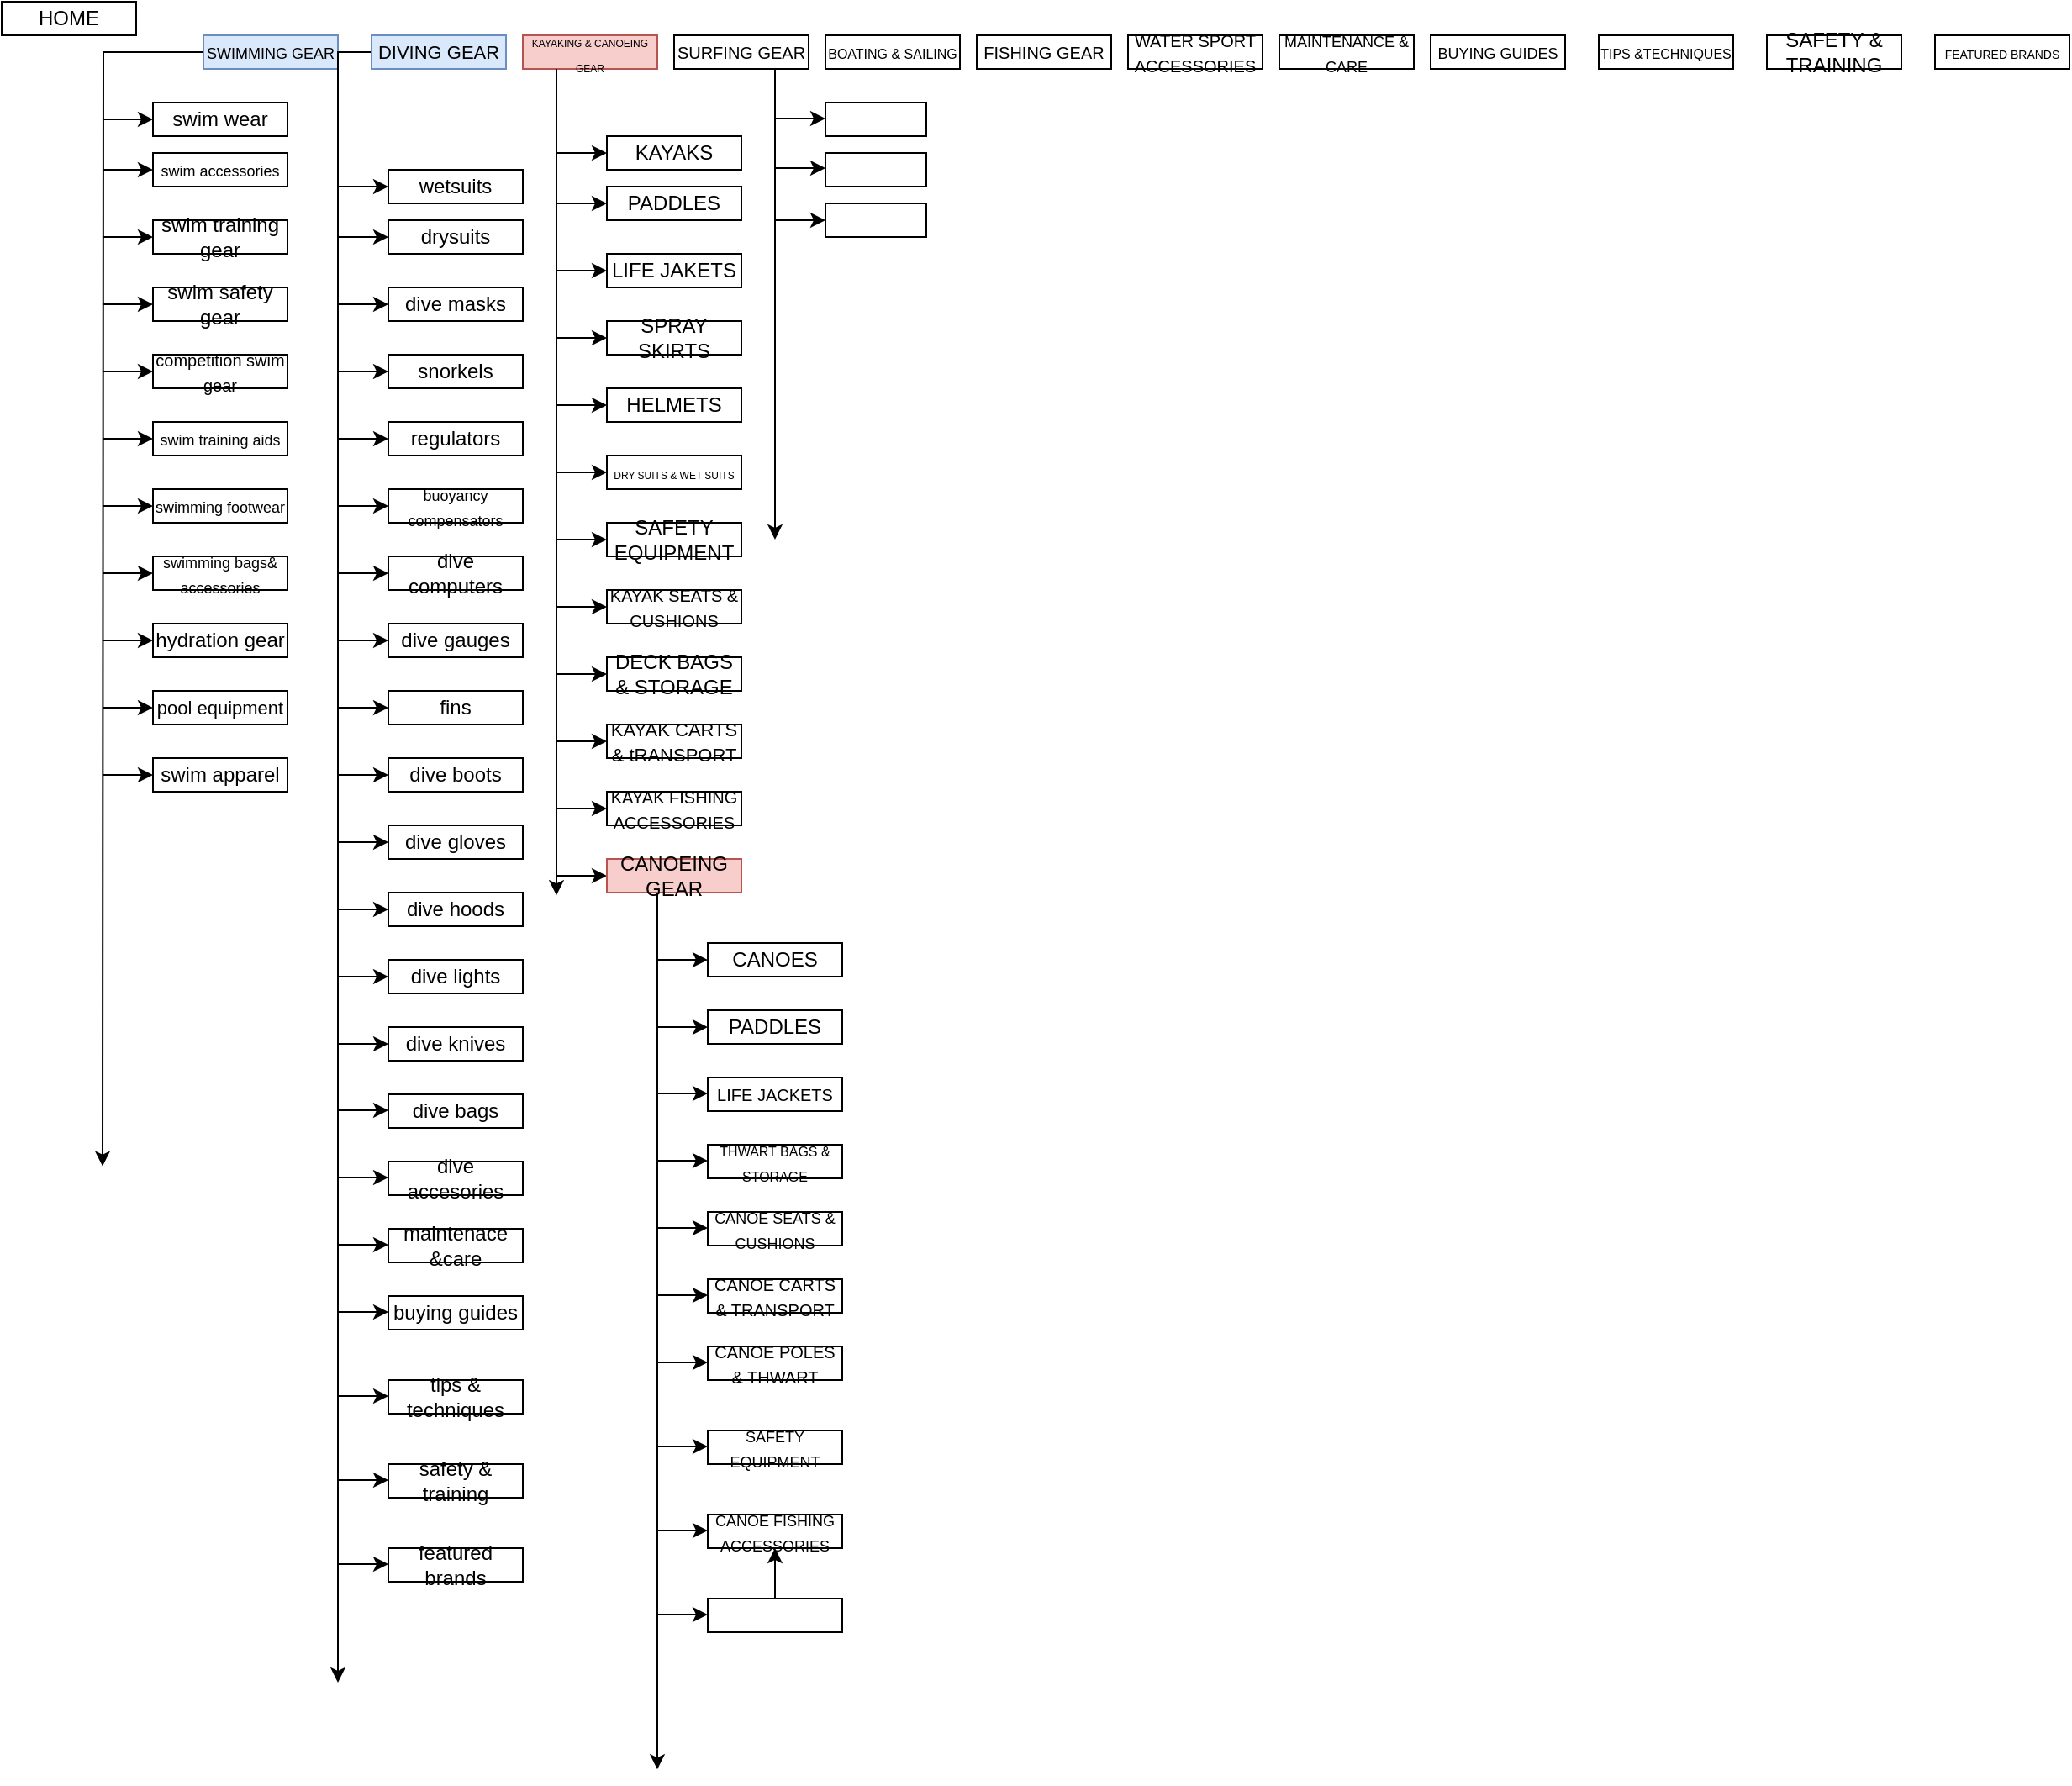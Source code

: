 <mxfile version="21.7.5" type="github">
  <diagram id="C5RBs43oDa-KdzZeNtuy" name="Page-1">
    <mxGraphModel dx="1050" dy="542" grid="1" gridSize="10" guides="1" tooltips="1" connect="1" arrows="1" fold="1" page="1" pageScale="1" pageWidth="827" pageHeight="1169" math="0" shadow="0">
      <root>
        <mxCell id="WIyWlLk6GJQsqaUBKTNV-0" />
        <mxCell id="WIyWlLk6GJQsqaUBKTNV-1" parent="WIyWlLk6GJQsqaUBKTNV-0" />
        <mxCell id="9mdw5v8eH_0LLjEjA2_W-0" value="HOME" style="rounded=0;whiteSpace=wrap;html=1;" parent="WIyWlLk6GJQsqaUBKTNV-1" vertex="1">
          <mxGeometry y="20" width="80" height="20" as="geometry" />
        </mxCell>
        <mxCell id="9mdw5v8eH_0LLjEjA2_W-18" style="edgeStyle=orthogonalEdgeStyle;rounded=0;orthogonalLoop=1;jettySize=auto;html=1;" parent="WIyWlLk6GJQsqaUBKTNV-1" source="9mdw5v8eH_0LLjEjA2_W-2" edge="1">
          <mxGeometry relative="1" as="geometry">
            <mxPoint x="60" y="712.8" as="targetPoint" />
          </mxGeometry>
        </mxCell>
        <mxCell id="9mdw5v8eH_0LLjEjA2_W-2" value="&lt;font style=&quot;font-size: 9px;&quot;&gt;SWIMMING GEAR&lt;/font&gt;" style="rounded=0;whiteSpace=wrap;html=1;fillColor=#dae8fc;strokeColor=#6c8ebf;" parent="WIyWlLk6GJQsqaUBKTNV-1" vertex="1">
          <mxGeometry x="120" y="40" width="80" height="20" as="geometry" />
        </mxCell>
        <mxCell id="9mdw5v8eH_0LLjEjA2_W-53" style="edgeStyle=orthogonalEdgeStyle;rounded=0;orthogonalLoop=1;jettySize=auto;html=1;" parent="WIyWlLk6GJQsqaUBKTNV-1" source="9mdw5v8eH_0LLjEjA2_W-3" edge="1">
          <mxGeometry relative="1" as="geometry">
            <mxPoint x="200" y="1020" as="targetPoint" />
          </mxGeometry>
        </mxCell>
        <mxCell id="9mdw5v8eH_0LLjEjA2_W-3" value="&lt;font style=&quot;font-size: 11px;&quot;&gt;DIVING GEAR&lt;/font&gt;" style="rounded=0;whiteSpace=wrap;html=1;fillColor=#dae8fc;strokeColor=#6c8ebf;" parent="WIyWlLk6GJQsqaUBKTNV-1" vertex="1">
          <mxGeometry x="220" y="40" width="80" height="20" as="geometry" />
        </mxCell>
        <mxCell id="9mdw5v8eH_0LLjEjA2_W-4" value="&lt;font style=&quot;font-size: 6px;&quot;&gt;KAYAKING &amp;amp; CANOEING GEAR&lt;/font&gt;" style="rounded=0;whiteSpace=wrap;html=1;fillColor=#f8cecc;strokeColor=#b85450;" parent="WIyWlLk6GJQsqaUBKTNV-1" vertex="1">
          <mxGeometry x="310" y="40" width="80" height="20" as="geometry" />
        </mxCell>
        <mxCell id="9mdw5v8eH_0LLjEjA2_W-5" value="&lt;font style=&quot;font-size: 10px;&quot;&gt;SURFING GEAR&lt;/font&gt;" style="rounded=0;whiteSpace=wrap;html=1;" parent="WIyWlLk6GJQsqaUBKTNV-1" vertex="1">
          <mxGeometry x="400" y="40" width="80" height="20" as="geometry" />
        </mxCell>
        <mxCell id="9mdw5v8eH_0LLjEjA2_W-6" value="" style="rounded=0;whiteSpace=wrap;html=1;movable=0;resizable=0;rotatable=0;deletable=0;editable=0;locked=1;connectable=0;" parent="WIyWlLk6GJQsqaUBKTNV-1" vertex="1">
          <mxGeometry x="410" y="50" width="80" as="geometry" />
        </mxCell>
        <mxCell id="9mdw5v8eH_0LLjEjA2_W-7" value="" style="rounded=0;whiteSpace=wrap;html=1;" parent="WIyWlLk6GJQsqaUBKTNV-1" vertex="1">
          <mxGeometry x="420" y="60" width="80" as="geometry" />
        </mxCell>
        <mxCell id="9mdw5v8eH_0LLjEjA2_W-8" value="" style="rounded=0;whiteSpace=wrap;html=1;" parent="WIyWlLk6GJQsqaUBKTNV-1" vertex="1">
          <mxGeometry x="490" y="60" width="10" as="geometry" />
        </mxCell>
        <mxCell id="9mdw5v8eH_0LLjEjA2_W-9" value="&lt;font style=&quot;font-size: 8px;&quot;&gt;BOATING &amp;amp; SAILING&lt;/font&gt;" style="rounded=0;whiteSpace=wrap;html=1;" parent="WIyWlLk6GJQsqaUBKTNV-1" vertex="1">
          <mxGeometry x="490" y="40" width="80" height="20" as="geometry" />
        </mxCell>
        <mxCell id="9mdw5v8eH_0LLjEjA2_W-10" value="&lt;font style=&quot;font-size: 10px;&quot;&gt;FISHING GEAR&lt;/font&gt;" style="rounded=0;whiteSpace=wrap;html=1;" parent="WIyWlLk6GJQsqaUBKTNV-1" vertex="1">
          <mxGeometry x="580" y="40" width="80" height="20" as="geometry" />
        </mxCell>
        <mxCell id="9mdw5v8eH_0LLjEjA2_W-11" value="&lt;font style=&quot;font-size: 10px;&quot;&gt;WATER SPORT ACCESSORIES&lt;/font&gt;" style="rounded=0;whiteSpace=wrap;html=1;" parent="WIyWlLk6GJQsqaUBKTNV-1" vertex="1">
          <mxGeometry x="670" y="40" width="80" height="20" as="geometry" />
        </mxCell>
        <mxCell id="9mdw5v8eH_0LLjEjA2_W-12" value="&lt;font style=&quot;font-size: 9px;&quot;&gt;MAINTENANCE &amp;amp; CARE&lt;/font&gt;" style="rounded=0;whiteSpace=wrap;html=1;" parent="WIyWlLk6GJQsqaUBKTNV-1" vertex="1">
          <mxGeometry x="760" y="40" width="80" height="20" as="geometry" />
        </mxCell>
        <mxCell id="9mdw5v8eH_0LLjEjA2_W-13" value="&lt;font style=&quot;font-size: 9px;&quot;&gt;BUYING GUIDES&lt;/font&gt;" style="rounded=0;whiteSpace=wrap;html=1;" parent="WIyWlLk6GJQsqaUBKTNV-1" vertex="1">
          <mxGeometry x="850" y="40" width="80" height="20" as="geometry" />
        </mxCell>
        <mxCell id="9mdw5v8eH_0LLjEjA2_W-14" value="&lt;font style=&quot;font-size: 8px;&quot;&gt;TIPS &amp;amp;TECHNIQUES&lt;/font&gt;" style="rounded=0;whiteSpace=wrap;html=1;" parent="WIyWlLk6GJQsqaUBKTNV-1" vertex="1">
          <mxGeometry x="950" y="40" width="80" height="20" as="geometry" />
        </mxCell>
        <mxCell id="9mdw5v8eH_0LLjEjA2_W-15" value="SAFETY &amp;amp; TRAINING" style="rounded=0;whiteSpace=wrap;html=1;" parent="WIyWlLk6GJQsqaUBKTNV-1" vertex="1">
          <mxGeometry x="1050" y="40" width="80" height="20" as="geometry" />
        </mxCell>
        <mxCell id="9mdw5v8eH_0LLjEjA2_W-17" value="&lt;font style=&quot;font-size: 7px;&quot;&gt;FEATURED BRANDS&lt;/font&gt;" style="rounded=0;whiteSpace=wrap;html=1;" parent="WIyWlLk6GJQsqaUBKTNV-1" vertex="1">
          <mxGeometry x="1150" y="40" width="80" height="20" as="geometry" />
        </mxCell>
        <mxCell id="9mdw5v8eH_0LLjEjA2_W-19" value="" style="endArrow=classic;html=1;rounded=0;" parent="WIyWlLk6GJQsqaUBKTNV-1" edge="1">
          <mxGeometry width="50" height="50" relative="1" as="geometry">
            <mxPoint x="60" y="90" as="sourcePoint" />
            <mxPoint x="90" y="90" as="targetPoint" />
          </mxGeometry>
        </mxCell>
        <mxCell id="9mdw5v8eH_0LLjEjA2_W-20" value="" style="endArrow=classic;html=1;rounded=0;" parent="WIyWlLk6GJQsqaUBKTNV-1" edge="1">
          <mxGeometry width="50" height="50" relative="1" as="geometry">
            <mxPoint x="60" y="120" as="sourcePoint" />
            <mxPoint x="90" y="120" as="targetPoint" />
          </mxGeometry>
        </mxCell>
        <mxCell id="9mdw5v8eH_0LLjEjA2_W-21" value="" style="endArrow=classic;html=1;rounded=0;" parent="WIyWlLk6GJQsqaUBKTNV-1" edge="1">
          <mxGeometry width="50" height="50" relative="1" as="geometry">
            <mxPoint x="60" y="200" as="sourcePoint" />
            <mxPoint x="90" y="200" as="targetPoint" />
          </mxGeometry>
        </mxCell>
        <mxCell id="9mdw5v8eH_0LLjEjA2_W-22" value="" style="endArrow=classic;html=1;rounded=0;" parent="WIyWlLk6GJQsqaUBKTNV-1" edge="1">
          <mxGeometry width="50" height="50" relative="1" as="geometry">
            <mxPoint x="60" y="240" as="sourcePoint" />
            <mxPoint x="90" y="240" as="targetPoint" />
          </mxGeometry>
        </mxCell>
        <mxCell id="9mdw5v8eH_0LLjEjA2_W-23" value="" style="endArrow=classic;html=1;rounded=0;" parent="WIyWlLk6GJQsqaUBKTNV-1" edge="1">
          <mxGeometry width="50" height="50" relative="1" as="geometry">
            <mxPoint x="60" y="160" as="sourcePoint" />
            <mxPoint x="90" y="160" as="targetPoint" />
          </mxGeometry>
        </mxCell>
        <mxCell id="9mdw5v8eH_0LLjEjA2_W-25" value="" style="endArrow=classic;html=1;rounded=0;" parent="WIyWlLk6GJQsqaUBKTNV-1" edge="1">
          <mxGeometry width="50" height="50" relative="1" as="geometry">
            <mxPoint x="60" y="280" as="sourcePoint" />
            <mxPoint x="90" y="280" as="targetPoint" />
          </mxGeometry>
        </mxCell>
        <mxCell id="9mdw5v8eH_0LLjEjA2_W-26" value="" style="endArrow=classic;html=1;rounded=0;" parent="WIyWlLk6GJQsqaUBKTNV-1" edge="1">
          <mxGeometry width="50" height="50" relative="1" as="geometry">
            <mxPoint x="60" y="400" as="sourcePoint" />
            <mxPoint x="90" y="400" as="targetPoint" />
          </mxGeometry>
        </mxCell>
        <mxCell id="9mdw5v8eH_0LLjEjA2_W-27" value="" style="endArrow=classic;html=1;rounded=0;" parent="WIyWlLk6GJQsqaUBKTNV-1" edge="1">
          <mxGeometry width="50" height="50" relative="1" as="geometry">
            <mxPoint x="60" y="360" as="sourcePoint" />
            <mxPoint x="90" y="360" as="targetPoint" />
          </mxGeometry>
        </mxCell>
        <mxCell id="9mdw5v8eH_0LLjEjA2_W-28" value="" style="endArrow=classic;html=1;rounded=0;" parent="WIyWlLk6GJQsqaUBKTNV-1" edge="1">
          <mxGeometry width="50" height="50" relative="1" as="geometry">
            <mxPoint x="60" y="320" as="sourcePoint" />
            <mxPoint x="90" y="320" as="targetPoint" />
          </mxGeometry>
        </mxCell>
        <mxCell id="9mdw5v8eH_0LLjEjA2_W-29" value="" style="endArrow=classic;html=1;rounded=0;" parent="WIyWlLk6GJQsqaUBKTNV-1" edge="1">
          <mxGeometry width="50" height="50" relative="1" as="geometry">
            <mxPoint x="60" y="440" as="sourcePoint" />
            <mxPoint x="90" y="440" as="targetPoint" />
          </mxGeometry>
        </mxCell>
        <mxCell id="9mdw5v8eH_0LLjEjA2_W-30" value="" style="endArrow=classic;html=1;rounded=0;" parent="WIyWlLk6GJQsqaUBKTNV-1" edge="1">
          <mxGeometry width="50" height="50" relative="1" as="geometry">
            <mxPoint x="60" y="480" as="sourcePoint" />
            <mxPoint x="90" y="480" as="targetPoint" />
          </mxGeometry>
        </mxCell>
        <mxCell id="9mdw5v8eH_0LLjEjA2_W-31" value="swim wear" style="rounded=0;whiteSpace=wrap;html=1;" parent="WIyWlLk6GJQsqaUBKTNV-1" vertex="1">
          <mxGeometry x="90" y="80" width="80" height="20" as="geometry" />
        </mxCell>
        <mxCell id="9mdw5v8eH_0LLjEjA2_W-34" value="&lt;font style=&quot;font-size: 9px;&quot;&gt;swim accessories&lt;/font&gt;" style="rounded=0;whiteSpace=wrap;html=1;" parent="WIyWlLk6GJQsqaUBKTNV-1" vertex="1">
          <mxGeometry x="90" y="110" width="80" height="20" as="geometry" />
        </mxCell>
        <mxCell id="9mdw5v8eH_0LLjEjA2_W-35" value="swim training gear" style="rounded=0;whiteSpace=wrap;html=1;" parent="WIyWlLk6GJQsqaUBKTNV-1" vertex="1">
          <mxGeometry x="90" y="150" width="80" height="20" as="geometry" />
        </mxCell>
        <mxCell id="9mdw5v8eH_0LLjEjA2_W-36" value="swim safety gear" style="rounded=0;whiteSpace=wrap;html=1;" parent="WIyWlLk6GJQsqaUBKTNV-1" vertex="1">
          <mxGeometry x="90" y="190" width="80" height="20" as="geometry" />
        </mxCell>
        <mxCell id="9mdw5v8eH_0LLjEjA2_W-37" value="&lt;font style=&quot;font-size: 10px;&quot;&gt;competition swim gear&lt;/font&gt;" style="rounded=0;whiteSpace=wrap;html=1;" parent="WIyWlLk6GJQsqaUBKTNV-1" vertex="1">
          <mxGeometry x="90" y="230" width="80" height="20" as="geometry" />
        </mxCell>
        <mxCell id="9mdw5v8eH_0LLjEjA2_W-38" value="&lt;font style=&quot;font-size: 9px;&quot;&gt;swim training aids&lt;/font&gt;" style="rounded=0;whiteSpace=wrap;html=1;" parent="WIyWlLk6GJQsqaUBKTNV-1" vertex="1">
          <mxGeometry x="90" y="270" width="80" height="20" as="geometry" />
        </mxCell>
        <mxCell id="9mdw5v8eH_0LLjEjA2_W-39" value="&lt;font style=&quot;font-size: 9px;&quot;&gt;swimming footwear&lt;/font&gt;" style="rounded=0;whiteSpace=wrap;html=1;" parent="WIyWlLk6GJQsqaUBKTNV-1" vertex="1">
          <mxGeometry x="90" y="310" width="80" height="20" as="geometry" />
        </mxCell>
        <mxCell id="9mdw5v8eH_0LLjEjA2_W-40" value="&lt;font style=&quot;font-size: 9px;&quot;&gt;swimming bags&amp;amp; accessories&lt;/font&gt;" style="rounded=0;whiteSpace=wrap;html=1;" parent="WIyWlLk6GJQsqaUBKTNV-1" vertex="1">
          <mxGeometry x="90" y="350" width="80" height="20" as="geometry" />
        </mxCell>
        <mxCell id="9mdw5v8eH_0LLjEjA2_W-41" value="hydration gear" style="rounded=0;whiteSpace=wrap;html=1;" parent="WIyWlLk6GJQsqaUBKTNV-1" vertex="1">
          <mxGeometry x="90" y="390" width="80" height="20" as="geometry" />
        </mxCell>
        <mxCell id="9mdw5v8eH_0LLjEjA2_W-43" value="&lt;font style=&quot;font-size: 11px;&quot;&gt;pool equipment&lt;/font&gt;" style="rounded=0;whiteSpace=wrap;html=1;" parent="WIyWlLk6GJQsqaUBKTNV-1" vertex="1">
          <mxGeometry x="90" y="430" width="80" height="20" as="geometry" />
        </mxCell>
        <mxCell id="9mdw5v8eH_0LLjEjA2_W-44" value="swim apparel" style="rounded=0;whiteSpace=wrap;html=1;" parent="WIyWlLk6GJQsqaUBKTNV-1" vertex="1">
          <mxGeometry x="90" y="470" width="80" height="20" as="geometry" />
        </mxCell>
        <mxCell id="9mdw5v8eH_0LLjEjA2_W-45" value="" style="endArrow=classic;html=1;rounded=0;" parent="WIyWlLk6GJQsqaUBKTNV-1" edge="1">
          <mxGeometry width="50" height="50" relative="1" as="geometry">
            <mxPoint x="200" y="679.5" as="sourcePoint" />
            <mxPoint x="230" y="679.5" as="targetPoint" />
          </mxGeometry>
        </mxCell>
        <mxCell id="9mdw5v8eH_0LLjEjA2_W-46" value="" style="endArrow=classic;html=1;rounded=0;" parent="WIyWlLk6GJQsqaUBKTNV-1" edge="1">
          <mxGeometry width="50" height="50" relative="1" as="geometry">
            <mxPoint x="200" y="759.5" as="sourcePoint" />
            <mxPoint x="230" y="759.5" as="targetPoint" />
          </mxGeometry>
        </mxCell>
        <mxCell id="9mdw5v8eH_0LLjEjA2_W-47" value="" style="endArrow=classic;html=1;rounded=0;" parent="WIyWlLk6GJQsqaUBKTNV-1" edge="1">
          <mxGeometry width="50" height="50" relative="1" as="geometry">
            <mxPoint x="200" y="719.5" as="sourcePoint" />
            <mxPoint x="230" y="719.5" as="targetPoint" />
          </mxGeometry>
        </mxCell>
        <mxCell id="9mdw5v8eH_0LLjEjA2_W-48" value="maintenace &amp;amp;care" style="rounded=0;whiteSpace=wrap;html=1;" parent="WIyWlLk6GJQsqaUBKTNV-1" vertex="1">
          <mxGeometry x="230" y="750" width="80" height="20" as="geometry" />
        </mxCell>
        <mxCell id="9mdw5v8eH_0LLjEjA2_W-49" value="dive accesories" style="rounded=0;whiteSpace=wrap;html=1;" parent="WIyWlLk6GJQsqaUBKTNV-1" vertex="1">
          <mxGeometry x="230" y="710" width="80" height="20" as="geometry" />
        </mxCell>
        <mxCell id="9mdw5v8eH_0LLjEjA2_W-50" value="dive bags" style="rounded=0;whiteSpace=wrap;html=1;" parent="WIyWlLk6GJQsqaUBKTNV-1" vertex="1">
          <mxGeometry x="230" y="670" width="80" height="20" as="geometry" />
        </mxCell>
        <mxCell id="9mdw5v8eH_0LLjEjA2_W-54" value="" style="endArrow=classic;html=1;rounded=0;" parent="WIyWlLk6GJQsqaUBKTNV-1" edge="1">
          <mxGeometry width="50" height="50" relative="1" as="geometry">
            <mxPoint x="200" y="130" as="sourcePoint" />
            <mxPoint x="230" y="130" as="targetPoint" />
          </mxGeometry>
        </mxCell>
        <mxCell id="9mdw5v8eH_0LLjEjA2_W-55" value="" style="endArrow=classic;html=1;rounded=0;" parent="WIyWlLk6GJQsqaUBKTNV-1" edge="1">
          <mxGeometry width="50" height="50" relative="1" as="geometry">
            <mxPoint x="200" y="160" as="sourcePoint" />
            <mxPoint x="230" y="160" as="targetPoint" />
          </mxGeometry>
        </mxCell>
        <mxCell id="9mdw5v8eH_0LLjEjA2_W-56" value="" style="endArrow=classic;html=1;rounded=0;" parent="WIyWlLk6GJQsqaUBKTNV-1" edge="1">
          <mxGeometry width="50" height="50" relative="1" as="geometry">
            <mxPoint x="200" y="240" as="sourcePoint" />
            <mxPoint x="230" y="240" as="targetPoint" />
          </mxGeometry>
        </mxCell>
        <mxCell id="9mdw5v8eH_0LLjEjA2_W-57" value="" style="endArrow=classic;html=1;rounded=0;" parent="WIyWlLk6GJQsqaUBKTNV-1" edge="1">
          <mxGeometry width="50" height="50" relative="1" as="geometry">
            <mxPoint x="200" y="280" as="sourcePoint" />
            <mxPoint x="230" y="280" as="targetPoint" />
          </mxGeometry>
        </mxCell>
        <mxCell id="9mdw5v8eH_0LLjEjA2_W-58" value="" style="endArrow=classic;html=1;rounded=0;" parent="WIyWlLk6GJQsqaUBKTNV-1" edge="1">
          <mxGeometry width="50" height="50" relative="1" as="geometry">
            <mxPoint x="200" y="200" as="sourcePoint" />
            <mxPoint x="230" y="200" as="targetPoint" />
          </mxGeometry>
        </mxCell>
        <mxCell id="9mdw5v8eH_0LLjEjA2_W-59" value="" style="endArrow=classic;html=1;rounded=0;" parent="WIyWlLk6GJQsqaUBKTNV-1" edge="1">
          <mxGeometry width="50" height="50" relative="1" as="geometry">
            <mxPoint x="200" y="320" as="sourcePoint" />
            <mxPoint x="230" y="320" as="targetPoint" />
          </mxGeometry>
        </mxCell>
        <mxCell id="9mdw5v8eH_0LLjEjA2_W-60" value="" style="endArrow=classic;html=1;rounded=0;" parent="WIyWlLk6GJQsqaUBKTNV-1" edge="1">
          <mxGeometry width="50" height="50" relative="1" as="geometry">
            <mxPoint x="200" y="440" as="sourcePoint" />
            <mxPoint x="230" y="440" as="targetPoint" />
          </mxGeometry>
        </mxCell>
        <mxCell id="9mdw5v8eH_0LLjEjA2_W-61" value="" style="endArrow=classic;html=1;rounded=0;" parent="WIyWlLk6GJQsqaUBKTNV-1" edge="1">
          <mxGeometry width="50" height="50" relative="1" as="geometry">
            <mxPoint x="200" y="400" as="sourcePoint" />
            <mxPoint x="230" y="400" as="targetPoint" />
          </mxGeometry>
        </mxCell>
        <mxCell id="9mdw5v8eH_0LLjEjA2_W-62" value="" style="endArrow=classic;html=1;rounded=0;" parent="WIyWlLk6GJQsqaUBKTNV-1" edge="1">
          <mxGeometry width="50" height="50" relative="1" as="geometry">
            <mxPoint x="200" y="360" as="sourcePoint" />
            <mxPoint x="230" y="360" as="targetPoint" />
          </mxGeometry>
        </mxCell>
        <mxCell id="9mdw5v8eH_0LLjEjA2_W-63" value="" style="endArrow=classic;html=1;rounded=0;" parent="WIyWlLk6GJQsqaUBKTNV-1" edge="1">
          <mxGeometry width="50" height="50" relative="1" as="geometry">
            <mxPoint x="200" y="480" as="sourcePoint" />
            <mxPoint x="230" y="480" as="targetPoint" />
          </mxGeometry>
        </mxCell>
        <mxCell id="9mdw5v8eH_0LLjEjA2_W-64" value="" style="endArrow=classic;html=1;rounded=0;" parent="WIyWlLk6GJQsqaUBKTNV-1" edge="1">
          <mxGeometry width="50" height="50" relative="1" as="geometry">
            <mxPoint x="200" y="520" as="sourcePoint" />
            <mxPoint x="230" y="520" as="targetPoint" />
          </mxGeometry>
        </mxCell>
        <mxCell id="9mdw5v8eH_0LLjEjA2_W-65" value="wetsuits" style="rounded=0;whiteSpace=wrap;html=1;" parent="WIyWlLk6GJQsqaUBKTNV-1" vertex="1">
          <mxGeometry x="230" y="120" width="80" height="20" as="geometry" />
        </mxCell>
        <mxCell id="9mdw5v8eH_0LLjEjA2_W-66" value="drysuits" style="rounded=0;whiteSpace=wrap;html=1;" parent="WIyWlLk6GJQsqaUBKTNV-1" vertex="1">
          <mxGeometry x="230" y="150" width="80" height="20" as="geometry" />
        </mxCell>
        <mxCell id="9mdw5v8eH_0LLjEjA2_W-67" value="dive masks" style="rounded=0;whiteSpace=wrap;html=1;" parent="WIyWlLk6GJQsqaUBKTNV-1" vertex="1">
          <mxGeometry x="230" y="190" width="80" height="20" as="geometry" />
        </mxCell>
        <mxCell id="9mdw5v8eH_0LLjEjA2_W-68" value="snorkels" style="rounded=0;whiteSpace=wrap;html=1;" parent="WIyWlLk6GJQsqaUBKTNV-1" vertex="1">
          <mxGeometry x="230" y="230" width="80" height="20" as="geometry" />
        </mxCell>
        <mxCell id="9mdw5v8eH_0LLjEjA2_W-69" value="regulators" style="rounded=0;whiteSpace=wrap;html=1;" parent="WIyWlLk6GJQsqaUBKTNV-1" vertex="1">
          <mxGeometry x="230" y="270" width="80" height="20" as="geometry" />
        </mxCell>
        <mxCell id="9mdw5v8eH_0LLjEjA2_W-70" value="&lt;font style=&quot;font-size: 9px;&quot;&gt;buoyancy compensators&lt;/font&gt;" style="rounded=0;whiteSpace=wrap;html=1;" parent="WIyWlLk6GJQsqaUBKTNV-1" vertex="1">
          <mxGeometry x="230" y="310" width="80" height="20" as="geometry" />
        </mxCell>
        <mxCell id="9mdw5v8eH_0LLjEjA2_W-71" value="dive computers" style="rounded=0;whiteSpace=wrap;html=1;" parent="WIyWlLk6GJQsqaUBKTNV-1" vertex="1">
          <mxGeometry x="230" y="350" width="80" height="20" as="geometry" />
        </mxCell>
        <mxCell id="9mdw5v8eH_0LLjEjA2_W-72" value="dive gauges" style="rounded=0;whiteSpace=wrap;html=1;" parent="WIyWlLk6GJQsqaUBKTNV-1" vertex="1">
          <mxGeometry x="230" y="390" width="80" height="20" as="geometry" />
        </mxCell>
        <mxCell id="9mdw5v8eH_0LLjEjA2_W-73" value="fins" style="rounded=0;whiteSpace=wrap;html=1;" parent="WIyWlLk6GJQsqaUBKTNV-1" vertex="1">
          <mxGeometry x="230" y="430" width="80" height="20" as="geometry" />
        </mxCell>
        <mxCell id="9mdw5v8eH_0LLjEjA2_W-74" value="dive boots" style="rounded=0;whiteSpace=wrap;html=1;" parent="WIyWlLk6GJQsqaUBKTNV-1" vertex="1">
          <mxGeometry x="230" y="470" width="80" height="20" as="geometry" />
        </mxCell>
        <mxCell id="9mdw5v8eH_0LLjEjA2_W-75" value="dive gloves" style="rounded=0;whiteSpace=wrap;html=1;" parent="WIyWlLk6GJQsqaUBKTNV-1" vertex="1">
          <mxGeometry x="230" y="510" width="80" height="20" as="geometry" />
        </mxCell>
        <mxCell id="9mdw5v8eH_0LLjEjA2_W-76" value="" style="endArrow=classic;html=1;rounded=0;" parent="WIyWlLk6GJQsqaUBKTNV-1" edge="1">
          <mxGeometry width="50" height="50" relative="1" as="geometry">
            <mxPoint x="200" y="560" as="sourcePoint" />
            <mxPoint x="230" y="560" as="targetPoint" />
          </mxGeometry>
        </mxCell>
        <mxCell id="9mdw5v8eH_0LLjEjA2_W-77" value="" style="endArrow=classic;html=1;rounded=0;" parent="WIyWlLk6GJQsqaUBKTNV-1" edge="1">
          <mxGeometry width="50" height="50" relative="1" as="geometry">
            <mxPoint x="200" y="640" as="sourcePoint" />
            <mxPoint x="230" y="640" as="targetPoint" />
          </mxGeometry>
        </mxCell>
        <mxCell id="9mdw5v8eH_0LLjEjA2_W-78" value="" style="endArrow=classic;html=1;rounded=0;" parent="WIyWlLk6GJQsqaUBKTNV-1" edge="1">
          <mxGeometry width="50" height="50" relative="1" as="geometry">
            <mxPoint x="200" y="600" as="sourcePoint" />
            <mxPoint x="230" y="600" as="targetPoint" />
          </mxGeometry>
        </mxCell>
        <mxCell id="9mdw5v8eH_0LLjEjA2_W-79" value="dive hoods" style="rounded=0;whiteSpace=wrap;html=1;" parent="WIyWlLk6GJQsqaUBKTNV-1" vertex="1">
          <mxGeometry x="230" y="550" width="80" height="20" as="geometry" />
        </mxCell>
        <mxCell id="9mdw5v8eH_0LLjEjA2_W-80" value="dive lights" style="rounded=0;whiteSpace=wrap;html=1;" parent="WIyWlLk6GJQsqaUBKTNV-1" vertex="1">
          <mxGeometry x="230" y="590" width="80" height="20" as="geometry" />
        </mxCell>
        <mxCell id="9mdw5v8eH_0LLjEjA2_W-81" value="dive knives" style="rounded=0;whiteSpace=wrap;html=1;" parent="WIyWlLk6GJQsqaUBKTNV-1" vertex="1">
          <mxGeometry x="230" y="630" width="80" height="20" as="geometry" />
        </mxCell>
        <mxCell id="9mdw5v8eH_0LLjEjA2_W-83" value="buying guides" style="rounded=0;whiteSpace=wrap;html=1;" parent="WIyWlLk6GJQsqaUBKTNV-1" vertex="1">
          <mxGeometry x="230" y="790" width="80" height="20" as="geometry" />
        </mxCell>
        <mxCell id="9mdw5v8eH_0LLjEjA2_W-84" value="tips &amp;amp; techniques" style="rounded=0;whiteSpace=wrap;html=1;" parent="WIyWlLk6GJQsqaUBKTNV-1" vertex="1">
          <mxGeometry x="230" y="840" width="80" height="20" as="geometry" />
        </mxCell>
        <mxCell id="9mdw5v8eH_0LLjEjA2_W-85" value="safety &amp;amp; training" style="rounded=0;whiteSpace=wrap;html=1;" parent="WIyWlLk6GJQsqaUBKTNV-1" vertex="1">
          <mxGeometry x="230" y="890" width="80" height="20" as="geometry" />
        </mxCell>
        <mxCell id="9mdw5v8eH_0LLjEjA2_W-86" value="featured brands" style="rounded=0;whiteSpace=wrap;html=1;" parent="WIyWlLk6GJQsqaUBKTNV-1" vertex="1">
          <mxGeometry x="230" y="940" width="80" height="20" as="geometry" />
        </mxCell>
        <mxCell id="9mdw5v8eH_0LLjEjA2_W-88" value="" style="endArrow=classic;html=1;rounded=0;" parent="WIyWlLk6GJQsqaUBKTNV-1" edge="1">
          <mxGeometry width="50" height="50" relative="1" as="geometry">
            <mxPoint x="200" y="799.5" as="sourcePoint" />
            <mxPoint x="230" y="799.5" as="targetPoint" />
          </mxGeometry>
        </mxCell>
        <mxCell id="9mdw5v8eH_0LLjEjA2_W-89" value="" style="endArrow=classic;html=1;rounded=0;" parent="WIyWlLk6GJQsqaUBKTNV-1" edge="1">
          <mxGeometry width="50" height="50" relative="1" as="geometry">
            <mxPoint x="200" y="849.5" as="sourcePoint" />
            <mxPoint x="230" y="849.5" as="targetPoint" />
          </mxGeometry>
        </mxCell>
        <mxCell id="9mdw5v8eH_0LLjEjA2_W-90" value="" style="endArrow=classic;html=1;rounded=0;" parent="WIyWlLk6GJQsqaUBKTNV-1" edge="1">
          <mxGeometry width="50" height="50" relative="1" as="geometry">
            <mxPoint x="200" y="899.5" as="sourcePoint" />
            <mxPoint x="230" y="899.5" as="targetPoint" />
          </mxGeometry>
        </mxCell>
        <mxCell id="9mdw5v8eH_0LLjEjA2_W-91" value="" style="endArrow=classic;html=1;rounded=0;" parent="WIyWlLk6GJQsqaUBKTNV-1" edge="1">
          <mxGeometry width="50" height="50" relative="1" as="geometry">
            <mxPoint x="200" y="949.5" as="sourcePoint" />
            <mxPoint x="230" y="949.5" as="targetPoint" />
          </mxGeometry>
        </mxCell>
        <mxCell id="9mdw5v8eH_0LLjEjA2_W-121" value="" style="endArrow=classic;html=1;rounded=0;" parent="WIyWlLk6GJQsqaUBKTNV-1" edge="1">
          <mxGeometry width="50" height="50" relative="1" as="geometry">
            <mxPoint x="330" y="110" as="sourcePoint" />
            <mxPoint x="360" y="110" as="targetPoint" />
          </mxGeometry>
        </mxCell>
        <mxCell id="9mdw5v8eH_0LLjEjA2_W-122" value="" style="endArrow=classic;html=1;rounded=0;" parent="WIyWlLk6GJQsqaUBKTNV-1" edge="1">
          <mxGeometry width="50" height="50" relative="1" as="geometry">
            <mxPoint x="330" y="140" as="sourcePoint" />
            <mxPoint x="360" y="140" as="targetPoint" />
          </mxGeometry>
        </mxCell>
        <mxCell id="9mdw5v8eH_0LLjEjA2_W-123" value="" style="endArrow=classic;html=1;rounded=0;" parent="WIyWlLk6GJQsqaUBKTNV-1" edge="1">
          <mxGeometry width="50" height="50" relative="1" as="geometry">
            <mxPoint x="330" y="220" as="sourcePoint" />
            <mxPoint x="360" y="220" as="targetPoint" />
          </mxGeometry>
        </mxCell>
        <mxCell id="9mdw5v8eH_0LLjEjA2_W-124" value="" style="endArrow=classic;html=1;rounded=0;" parent="WIyWlLk6GJQsqaUBKTNV-1" edge="1">
          <mxGeometry width="50" height="50" relative="1" as="geometry">
            <mxPoint x="330" y="260" as="sourcePoint" />
            <mxPoint x="360" y="260" as="targetPoint" />
          </mxGeometry>
        </mxCell>
        <mxCell id="9mdw5v8eH_0LLjEjA2_W-125" value="" style="endArrow=classic;html=1;rounded=0;" parent="WIyWlLk6GJQsqaUBKTNV-1" edge="1">
          <mxGeometry width="50" height="50" relative="1" as="geometry">
            <mxPoint x="330" y="180" as="sourcePoint" />
            <mxPoint x="360" y="180" as="targetPoint" />
          </mxGeometry>
        </mxCell>
        <mxCell id="9mdw5v8eH_0LLjEjA2_W-126" value="" style="endArrow=classic;html=1;rounded=0;" parent="WIyWlLk6GJQsqaUBKTNV-1" edge="1">
          <mxGeometry width="50" height="50" relative="1" as="geometry">
            <mxPoint x="330" y="300" as="sourcePoint" />
            <mxPoint x="360" y="300" as="targetPoint" />
          </mxGeometry>
        </mxCell>
        <mxCell id="9mdw5v8eH_0LLjEjA2_W-127" value="" style="endArrow=classic;html=1;rounded=0;" parent="WIyWlLk6GJQsqaUBKTNV-1" edge="1">
          <mxGeometry width="50" height="50" relative="1" as="geometry">
            <mxPoint x="330" y="420" as="sourcePoint" />
            <mxPoint x="360" y="420" as="targetPoint" />
          </mxGeometry>
        </mxCell>
        <mxCell id="9mdw5v8eH_0LLjEjA2_W-128" value="" style="endArrow=classic;html=1;rounded=0;" parent="WIyWlLk6GJQsqaUBKTNV-1" edge="1">
          <mxGeometry width="50" height="50" relative="1" as="geometry">
            <mxPoint x="330" y="380" as="sourcePoint" />
            <mxPoint x="360" y="380" as="targetPoint" />
          </mxGeometry>
        </mxCell>
        <mxCell id="9mdw5v8eH_0LLjEjA2_W-129" value="" style="endArrow=classic;html=1;rounded=0;" parent="WIyWlLk6GJQsqaUBKTNV-1" edge="1">
          <mxGeometry width="50" height="50" relative="1" as="geometry">
            <mxPoint x="330" y="340" as="sourcePoint" />
            <mxPoint x="360" y="340" as="targetPoint" />
          </mxGeometry>
        </mxCell>
        <mxCell id="9mdw5v8eH_0LLjEjA2_W-130" value="" style="endArrow=classic;html=1;rounded=0;" parent="WIyWlLk6GJQsqaUBKTNV-1" edge="1">
          <mxGeometry width="50" height="50" relative="1" as="geometry">
            <mxPoint x="330" y="460" as="sourcePoint" />
            <mxPoint x="360" y="460" as="targetPoint" />
          </mxGeometry>
        </mxCell>
        <mxCell id="9mdw5v8eH_0LLjEjA2_W-131" value="" style="endArrow=classic;html=1;rounded=0;" parent="WIyWlLk6GJQsqaUBKTNV-1" edge="1">
          <mxGeometry width="50" height="50" relative="1" as="geometry">
            <mxPoint x="330" y="500" as="sourcePoint" />
            <mxPoint x="360" y="500" as="targetPoint" />
          </mxGeometry>
        </mxCell>
        <mxCell id="9mdw5v8eH_0LLjEjA2_W-132" value="KAYAKS" style="rounded=0;whiteSpace=wrap;html=1;" parent="WIyWlLk6GJQsqaUBKTNV-1" vertex="1">
          <mxGeometry x="360" y="100" width="80" height="20" as="geometry" />
        </mxCell>
        <mxCell id="9mdw5v8eH_0LLjEjA2_W-133" value="PADDLES" style="rounded=0;whiteSpace=wrap;html=1;" parent="WIyWlLk6GJQsqaUBKTNV-1" vertex="1">
          <mxGeometry x="360" y="130" width="80" height="20" as="geometry" />
        </mxCell>
        <mxCell id="9mdw5v8eH_0LLjEjA2_W-134" value="LIFE JAKETS" style="rounded=0;whiteSpace=wrap;html=1;" parent="WIyWlLk6GJQsqaUBKTNV-1" vertex="1">
          <mxGeometry x="360" y="170" width="80" height="20" as="geometry" />
        </mxCell>
        <mxCell id="9mdw5v8eH_0LLjEjA2_W-135" value="SPRAY SKIRTS" style="rounded=0;whiteSpace=wrap;html=1;" parent="WIyWlLk6GJQsqaUBKTNV-1" vertex="1">
          <mxGeometry x="360" y="210" width="80" height="20" as="geometry" />
        </mxCell>
        <mxCell id="9mdw5v8eH_0LLjEjA2_W-136" value="HELMETS" style="rounded=0;whiteSpace=wrap;html=1;" parent="WIyWlLk6GJQsqaUBKTNV-1" vertex="1">
          <mxGeometry x="360" y="250" width="80" height="20" as="geometry" />
        </mxCell>
        <mxCell id="9mdw5v8eH_0LLjEjA2_W-137" value="&lt;font style=&quot;font-size: 6px;&quot;&gt;DRY SUITS &amp;amp; WET SUITS&lt;/font&gt;" style="rounded=0;whiteSpace=wrap;html=1;" parent="WIyWlLk6GJQsqaUBKTNV-1" vertex="1">
          <mxGeometry x="360" y="290" width="80" height="20" as="geometry" />
        </mxCell>
        <mxCell id="9mdw5v8eH_0LLjEjA2_W-138" value="SAFETY EQUIPMENT" style="rounded=0;whiteSpace=wrap;html=1;" parent="WIyWlLk6GJQsqaUBKTNV-1" vertex="1">
          <mxGeometry x="360" y="330" width="80" height="20" as="geometry" />
        </mxCell>
        <mxCell id="9mdw5v8eH_0LLjEjA2_W-139" value="&lt;font style=&quot;font-size: 10px;&quot;&gt;KAYAK SEATS &amp;amp; CUSHIONS&lt;/font&gt;" style="rounded=0;whiteSpace=wrap;html=1;" parent="WIyWlLk6GJQsqaUBKTNV-1" vertex="1">
          <mxGeometry x="360" y="370" width="80" height="20" as="geometry" />
        </mxCell>
        <mxCell id="9mdw5v8eH_0LLjEjA2_W-140" value="DECK BAGS &amp;amp; STORAGE" style="rounded=0;whiteSpace=wrap;html=1;" parent="WIyWlLk6GJQsqaUBKTNV-1" vertex="1">
          <mxGeometry x="360" y="410" width="80" height="20" as="geometry" />
        </mxCell>
        <mxCell id="9mdw5v8eH_0LLjEjA2_W-141" value="&lt;font style=&quot;font-size: 11px;&quot;&gt;KAYAK CARTS &amp;amp; tRANSPORT&lt;/font&gt;" style="rounded=0;whiteSpace=wrap;html=1;" parent="WIyWlLk6GJQsqaUBKTNV-1" vertex="1">
          <mxGeometry x="360" y="450" width="80" height="20" as="geometry" />
        </mxCell>
        <mxCell id="9mdw5v8eH_0LLjEjA2_W-142" value="&lt;font style=&quot;font-size: 10px;&quot;&gt;KAYAK FISHING ACCESSORIES&lt;/font&gt;" style="rounded=0;whiteSpace=wrap;html=1;" parent="WIyWlLk6GJQsqaUBKTNV-1" vertex="1">
          <mxGeometry x="360" y="490" width="80" height="20" as="geometry" />
        </mxCell>
        <mxCell id="9mdw5v8eH_0LLjEjA2_W-143" value="" style="endArrow=classic;html=1;rounded=0;" parent="WIyWlLk6GJQsqaUBKTNV-1" edge="1">
          <mxGeometry width="50" height="50" relative="1" as="geometry">
            <mxPoint x="330" y="540" as="sourcePoint" />
            <mxPoint x="360" y="540" as="targetPoint" />
          </mxGeometry>
        </mxCell>
        <mxCell id="9mdw5v8eH_0LLjEjA2_W-146" value="CANOEING GEAR" style="rounded=0;whiteSpace=wrap;html=1;fillColor=#f8cecc;strokeColor=#b85450;" parent="WIyWlLk6GJQsqaUBKTNV-1" vertex="1">
          <mxGeometry x="360" y="530" width="80" height="20" as="geometry" />
        </mxCell>
        <mxCell id="bDJPQzmq4Q5-ONQPw4Gx-4" value="" style="endArrow=classic;html=1;rounded=0;exitX=0.25;exitY=1;exitDx=0;exitDy=0;" parent="WIyWlLk6GJQsqaUBKTNV-1" source="9mdw5v8eH_0LLjEjA2_W-4" edge="1">
          <mxGeometry width="50" height="50" relative="1" as="geometry">
            <mxPoint x="510" y="170" as="sourcePoint" />
            <mxPoint x="330" y="551.6" as="targetPoint" />
          </mxGeometry>
        </mxCell>
        <mxCell id="bDJPQzmq4Q5-ONQPw4Gx-5" value="" style="endArrow=classic;html=1;rounded=0;exitX=0.375;exitY=1;exitDx=0;exitDy=0;exitPerimeter=0;" parent="WIyWlLk6GJQsqaUBKTNV-1" source="9mdw5v8eH_0LLjEjA2_W-146" edge="1">
          <mxGeometry width="50" height="50" relative="1" as="geometry">
            <mxPoint x="390" y="560" as="sourcePoint" />
            <mxPoint x="390" y="1071.6" as="targetPoint" />
          </mxGeometry>
        </mxCell>
        <mxCell id="bDJPQzmq4Q5-ONQPw4Gx-6" value="&lt;font style=&quot;font-size: 10px;&quot;&gt;CANOE CARTS &amp;amp; TRANSPORT&lt;/font&gt;" style="rounded=0;whiteSpace=wrap;html=1;" parent="WIyWlLk6GJQsqaUBKTNV-1" vertex="1">
          <mxGeometry x="420" y="780" width="80" height="20" as="geometry" />
        </mxCell>
        <mxCell id="bDJPQzmq4Q5-ONQPw4Gx-7" value="&lt;font style=&quot;font-size: 9px;&quot;&gt;CANOE SEATS &amp;amp; CUSHIONS&lt;/font&gt;" style="rounded=0;whiteSpace=wrap;html=1;" parent="WIyWlLk6GJQsqaUBKTNV-1" vertex="1">
          <mxGeometry x="420" y="740" width="80" height="20" as="geometry" />
        </mxCell>
        <mxCell id="bDJPQzmq4Q5-ONQPw4Gx-8" value="&lt;font style=&quot;font-size: 8px;&quot;&gt;THWART BAGS &amp;amp; STORAGE&lt;/font&gt;" style="rounded=0;whiteSpace=wrap;html=1;" parent="WIyWlLk6GJQsqaUBKTNV-1" vertex="1">
          <mxGeometry x="420" y="700" width="80" height="20" as="geometry" />
        </mxCell>
        <mxCell id="bDJPQzmq4Q5-ONQPw4Gx-9" value="CANOES" style="rounded=0;whiteSpace=wrap;html=1;" parent="WIyWlLk6GJQsqaUBKTNV-1" vertex="1">
          <mxGeometry x="420" y="580" width="80" height="20" as="geometry" />
        </mxCell>
        <mxCell id="bDJPQzmq4Q5-ONQPw4Gx-10" value="PADDLES" style="rounded=0;whiteSpace=wrap;html=1;" parent="WIyWlLk6GJQsqaUBKTNV-1" vertex="1">
          <mxGeometry x="420" y="620" width="80" height="20" as="geometry" />
        </mxCell>
        <mxCell id="bDJPQzmq4Q5-ONQPw4Gx-11" value="&lt;font style=&quot;font-size: 10px;&quot;&gt;LIFE JACKETS&lt;/font&gt;" style="rounded=0;whiteSpace=wrap;html=1;" parent="WIyWlLk6GJQsqaUBKTNV-1" vertex="1">
          <mxGeometry x="420" y="660" width="80" height="20" as="geometry" />
        </mxCell>
        <mxCell id="bDJPQzmq4Q5-ONQPw4Gx-12" value="&lt;font style=&quot;font-size: 10px;&quot;&gt;CANOE POLES &amp;amp; THWART&lt;/font&gt;" style="rounded=0;whiteSpace=wrap;html=1;" parent="WIyWlLk6GJQsqaUBKTNV-1" vertex="1">
          <mxGeometry x="420" y="820" width="80" height="20" as="geometry" />
        </mxCell>
        <mxCell id="bDJPQzmq4Q5-ONQPw4Gx-13" value="&lt;font style=&quot;font-size: 9px;&quot;&gt;SAFETY EQUIPMENT&lt;/font&gt;" style="rounded=0;whiteSpace=wrap;html=1;" parent="WIyWlLk6GJQsqaUBKTNV-1" vertex="1">
          <mxGeometry x="420" y="870" width="80" height="20" as="geometry" />
        </mxCell>
        <mxCell id="bDJPQzmq4Q5-ONQPw4Gx-14" value="&lt;font style=&quot;font-size: 9px;&quot;&gt;CANOE FISHING ACCESSORIES&lt;/font&gt;" style="rounded=0;whiteSpace=wrap;html=1;" parent="WIyWlLk6GJQsqaUBKTNV-1" vertex="1">
          <mxGeometry x="420" y="920" width="80" height="20" as="geometry" />
        </mxCell>
        <mxCell id="bDJPQzmq4Q5-ONQPw4Gx-29" value="" style="edgeStyle=orthogonalEdgeStyle;rounded=0;orthogonalLoop=1;jettySize=auto;html=1;" parent="WIyWlLk6GJQsqaUBKTNV-1" source="bDJPQzmq4Q5-ONQPw4Gx-15" target="bDJPQzmq4Q5-ONQPw4Gx-14" edge="1">
          <mxGeometry relative="1" as="geometry" />
        </mxCell>
        <mxCell id="bDJPQzmq4Q5-ONQPw4Gx-15" value="" style="rounded=0;whiteSpace=wrap;html=1;" parent="WIyWlLk6GJQsqaUBKTNV-1" vertex="1">
          <mxGeometry x="420" y="970" width="80" height="20" as="geometry" />
        </mxCell>
        <mxCell id="bDJPQzmq4Q5-ONQPw4Gx-16" value="" style="endArrow=classic;html=1;rounded=0;" parent="WIyWlLk6GJQsqaUBKTNV-1" edge="1">
          <mxGeometry width="50" height="50" relative="1" as="geometry">
            <mxPoint x="390" y="590" as="sourcePoint" />
            <mxPoint x="420" y="590" as="targetPoint" />
          </mxGeometry>
        </mxCell>
        <mxCell id="bDJPQzmq4Q5-ONQPw4Gx-18" value="" style="endArrow=classic;html=1;rounded=0;" parent="WIyWlLk6GJQsqaUBKTNV-1" edge="1">
          <mxGeometry width="50" height="50" relative="1" as="geometry">
            <mxPoint x="390" y="709.5" as="sourcePoint" />
            <mxPoint x="420" y="709.5" as="targetPoint" />
          </mxGeometry>
        </mxCell>
        <mxCell id="bDJPQzmq4Q5-ONQPw4Gx-19" value="" style="endArrow=classic;html=1;rounded=0;" parent="WIyWlLk6GJQsqaUBKTNV-1" edge="1">
          <mxGeometry width="50" height="50" relative="1" as="geometry">
            <mxPoint x="390" y="669.5" as="sourcePoint" />
            <mxPoint x="420" y="669.5" as="targetPoint" />
          </mxGeometry>
        </mxCell>
        <mxCell id="bDJPQzmq4Q5-ONQPw4Gx-20" value="" style="endArrow=classic;html=1;rounded=0;" parent="WIyWlLk6GJQsqaUBKTNV-1" edge="1">
          <mxGeometry width="50" height="50" relative="1" as="geometry">
            <mxPoint x="390" y="630" as="sourcePoint" />
            <mxPoint x="420" y="630" as="targetPoint" />
          </mxGeometry>
        </mxCell>
        <mxCell id="bDJPQzmq4Q5-ONQPw4Gx-21" value="" style="endArrow=classic;html=1;rounded=0;" parent="WIyWlLk6GJQsqaUBKTNV-1" edge="1">
          <mxGeometry width="50" height="50" relative="1" as="geometry">
            <mxPoint x="390" y="789.5" as="sourcePoint" />
            <mxPoint x="420" y="789.5" as="targetPoint" />
          </mxGeometry>
        </mxCell>
        <mxCell id="bDJPQzmq4Q5-ONQPw4Gx-23" value="" style="endArrow=classic;html=1;rounded=0;" parent="WIyWlLk6GJQsqaUBKTNV-1" edge="1">
          <mxGeometry width="50" height="50" relative="1" as="geometry">
            <mxPoint x="390" y="749.5" as="sourcePoint" />
            <mxPoint x="420" y="749.5" as="targetPoint" />
          </mxGeometry>
        </mxCell>
        <mxCell id="bDJPQzmq4Q5-ONQPw4Gx-24" value="" style="endArrow=classic;html=1;rounded=0;" parent="WIyWlLk6GJQsqaUBKTNV-1" edge="1">
          <mxGeometry width="50" height="50" relative="1" as="geometry">
            <mxPoint x="390" y="829.5" as="sourcePoint" />
            <mxPoint x="420" y="829.5" as="targetPoint" />
          </mxGeometry>
        </mxCell>
        <mxCell id="bDJPQzmq4Q5-ONQPw4Gx-26" value="" style="endArrow=classic;html=1;rounded=0;" parent="WIyWlLk6GJQsqaUBKTNV-1" edge="1">
          <mxGeometry width="50" height="50" relative="1" as="geometry">
            <mxPoint x="390" y="979.5" as="sourcePoint" />
            <mxPoint x="420" y="979.5" as="targetPoint" />
          </mxGeometry>
        </mxCell>
        <mxCell id="bDJPQzmq4Q5-ONQPw4Gx-27" value="" style="endArrow=classic;html=1;rounded=0;" parent="WIyWlLk6GJQsqaUBKTNV-1" edge="1">
          <mxGeometry width="50" height="50" relative="1" as="geometry">
            <mxPoint x="390" y="929.5" as="sourcePoint" />
            <mxPoint x="420" y="929.5" as="targetPoint" />
          </mxGeometry>
        </mxCell>
        <mxCell id="bDJPQzmq4Q5-ONQPw4Gx-28" value="" style="endArrow=classic;html=1;rounded=0;" parent="WIyWlLk6GJQsqaUBKTNV-1" edge="1">
          <mxGeometry width="50" height="50" relative="1" as="geometry">
            <mxPoint x="390" y="879.5" as="sourcePoint" />
            <mxPoint x="420" y="879.5" as="targetPoint" />
          </mxGeometry>
        </mxCell>
        <mxCell id="bDJPQzmq4Q5-ONQPw4Gx-30" value="" style="endArrow=classic;html=1;rounded=0;exitX=0;exitY=0;exitDx=0;exitDy=0;" parent="WIyWlLk6GJQsqaUBKTNV-1" source="9mdw5v8eH_0LLjEjA2_W-7" edge="1">
          <mxGeometry width="50" height="50" relative="1" as="geometry">
            <mxPoint x="520" y="150" as="sourcePoint" />
            <mxPoint x="460" y="340" as="targetPoint" />
          </mxGeometry>
        </mxCell>
        <mxCell id="bDJPQzmq4Q5-ONQPw4Gx-31" value="" style="endArrow=classic;html=1;rounded=0;" parent="WIyWlLk6GJQsqaUBKTNV-1" edge="1">
          <mxGeometry width="50" height="50" relative="1" as="geometry">
            <mxPoint x="460" y="89.5" as="sourcePoint" />
            <mxPoint x="490" y="89.5" as="targetPoint" />
          </mxGeometry>
        </mxCell>
        <mxCell id="bDJPQzmq4Q5-ONQPw4Gx-32" value="" style="endArrow=classic;html=1;rounded=0;" parent="WIyWlLk6GJQsqaUBKTNV-1" edge="1">
          <mxGeometry width="50" height="50" relative="1" as="geometry">
            <mxPoint x="460" y="119" as="sourcePoint" />
            <mxPoint x="490" y="119" as="targetPoint" />
          </mxGeometry>
        </mxCell>
        <mxCell id="bDJPQzmq4Q5-ONQPw4Gx-33" value="" style="rounded=0;whiteSpace=wrap;html=1;" parent="WIyWlLk6GJQsqaUBKTNV-1" vertex="1">
          <mxGeometry x="490" y="80" width="60" height="20" as="geometry" />
        </mxCell>
        <mxCell id="bDJPQzmq4Q5-ONQPw4Gx-34" value="" style="rounded=0;whiteSpace=wrap;html=1;" parent="WIyWlLk6GJQsqaUBKTNV-1" vertex="1">
          <mxGeometry x="490" y="110" width="60" height="20" as="geometry" />
        </mxCell>
        <mxCell id="bDJPQzmq4Q5-ONQPw4Gx-37" value="" style="rounded=0;whiteSpace=wrap;html=1;" parent="WIyWlLk6GJQsqaUBKTNV-1" vertex="1">
          <mxGeometry x="490" y="140" width="60" height="20" as="geometry" />
        </mxCell>
        <mxCell id="bDJPQzmq4Q5-ONQPw4Gx-36" value="" style="endArrow=classic;html=1;rounded=0;" parent="WIyWlLk6GJQsqaUBKTNV-1" edge="1">
          <mxGeometry width="50" height="50" relative="1" as="geometry">
            <mxPoint x="460" y="150" as="sourcePoint" />
            <mxPoint x="490" y="150" as="targetPoint" />
          </mxGeometry>
        </mxCell>
      </root>
    </mxGraphModel>
  </diagram>
</mxfile>
